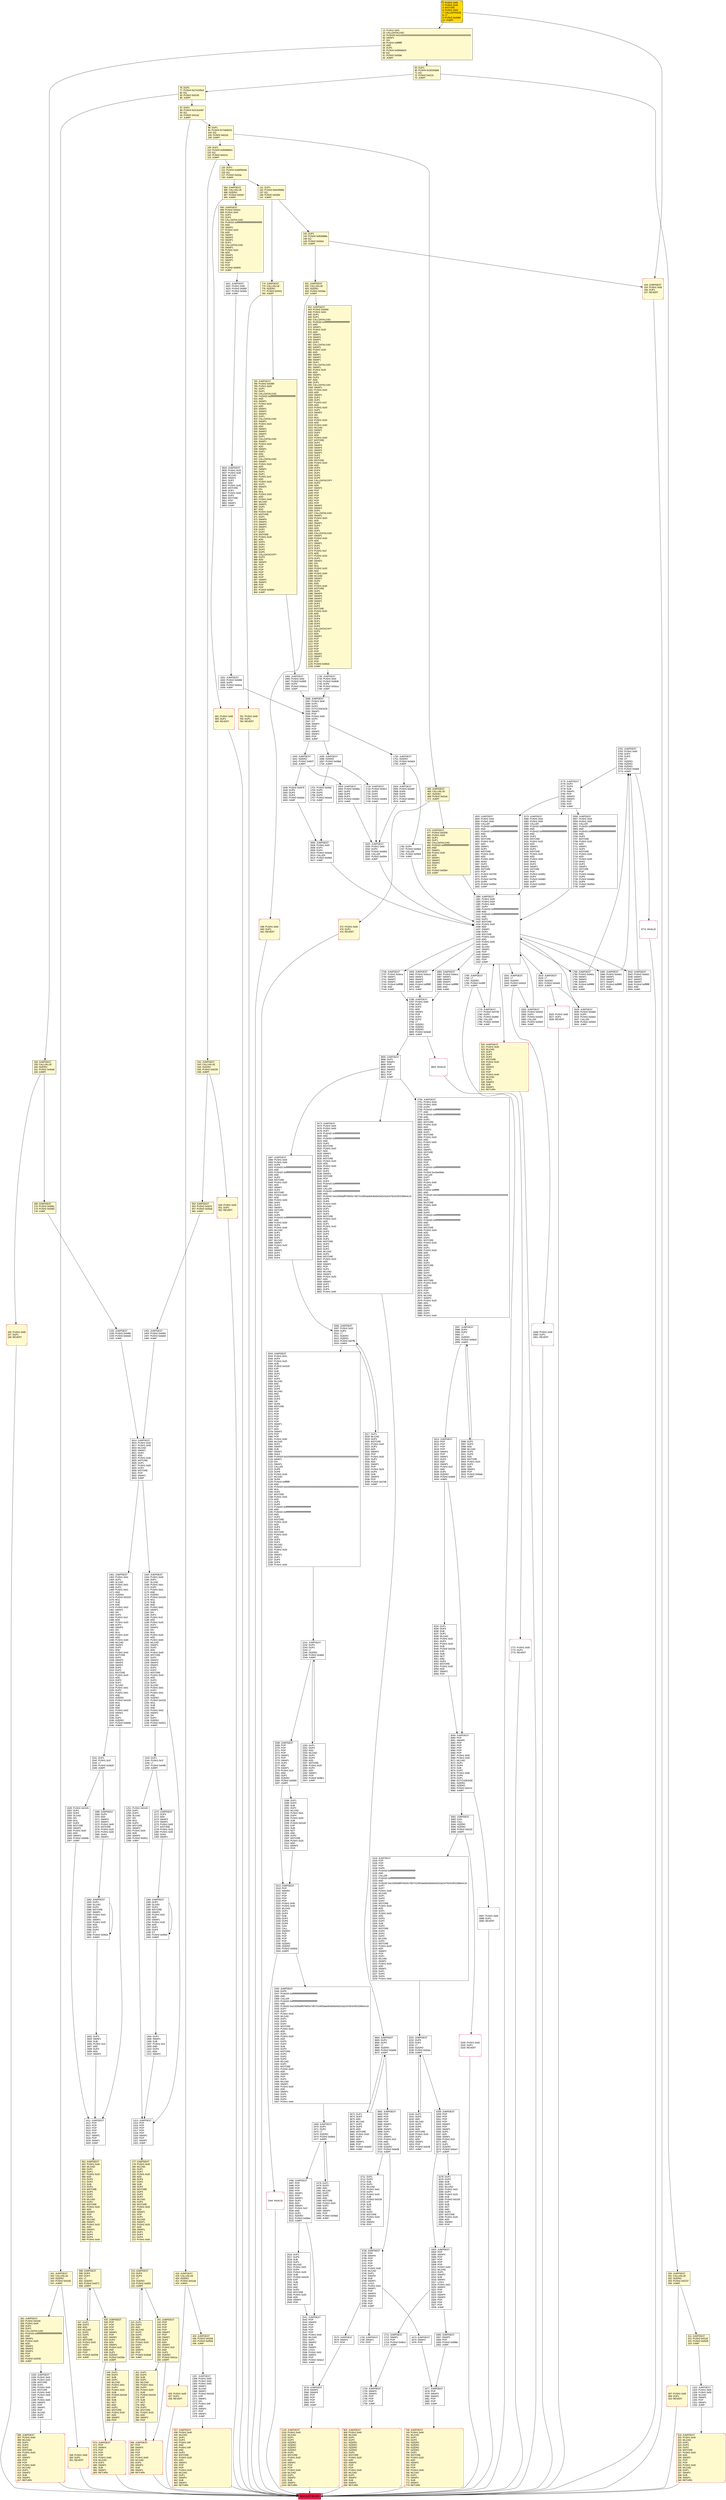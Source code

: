 digraph G {
bgcolor=transparent rankdir=UD;
node [shape=box style=filled color=black fillcolor=white fontname=arial fontcolor=black];
437 [label="437: JUMPDEST\l438: PUSH1 0x40\l440: MLOAD\l441: DUP1\l442: DUP3\l443: PUSH1 0xff\l445: AND\l446: PUSH1 0xff\l448: AND\l449: DUP2\l450: MSTORE\l451: PUSH1 0x20\l453: ADD\l454: SWAP2\l455: POP\l456: POP\l457: PUSH1 0x40\l459: MLOAD\l460: DUP1\l461: SWAP2\l462: SUB\l463: SWAP1\l464: RETURN\l" fillcolor=lemonchiffon shape=Msquare color=crimson ];
2541 [label="2541: JUMPDEST\l2542: POP\l2543: SWAP4\l2544: POP\l2545: POP\l2546: POP\l2547: POP\l2548: PUSH1 0x40\l2550: MLOAD\l2551: DUP1\l2552: SWAP2\l2553: SUB\l2554: SWAP1\l2555: LOG3\l2556: PUSH1 0x01\l2558: SWAP1\l2559: POP\l2560: PUSH2 0x0a12\l2563: JUMP\l" ];
177 [label="177: JUMPDEST\l178: PUSH1 0x40\l180: MLOAD\l181: DUP1\l182: DUP1\l183: PUSH1 0x20\l185: ADD\l186: DUP3\l187: DUP2\l188: SUB\l189: DUP3\l190: MSTORE\l191: DUP4\l192: DUP2\l193: DUP2\l194: MLOAD\l195: DUP2\l196: MSTORE\l197: PUSH1 0x20\l199: ADD\l200: SWAP2\l201: POP\l202: DUP1\l203: MLOAD\l204: SWAP1\l205: PUSH1 0x20\l207: ADD\l208: SWAP1\l209: DUP1\l210: DUP4\l211: DUP4\l212: PUSH1 0x00\l" fillcolor=lemonchiffon ];
3774 [label="3774: INVALID\l" shape=Msquare color=crimson ];
1621 [label="1621: JUMPDEST\l1622: PUSH1 0x00\l1624: PUSH2 0x065f\l1627: PUSH2 0x0efa\l1630: JUMP\l" ];
165 [label="165: PUSH1 0x00\l167: DUP1\l168: REVERT\l" fillcolor=lemonchiffon shape=Msquare color=crimson ];
670 [label="670: JUMPDEST\l671: POP\l672: SWAP3\l673: POP\l674: POP\l675: POP\l676: PUSH1 0x40\l678: MLOAD\l679: DUP1\l680: SWAP2\l681: SUB\l682: SWAP1\l683: RETURN\l" fillcolor=lemonchiffon shape=Msquare color=crimson ];
3736 [label="3736: JUMPDEST\l3737: POP\l3738: SWAP4\l3739: POP\l3740: POP\l3741: POP\l3742: POP\l3743: PUSH1 0x40\l3745: MLOAD\l3746: DUP1\l3747: SWAP2\l3748: SUB\l3749: SWAP1\l3750: LOG3\l3751: PUSH1 0x01\l3753: SWAP1\l3754: POP\l3755: SWAP4\l3756: SWAP3\l3757: POP\l3758: POP\l3759: POP\l3760: JUMP\l" ];
425 [label="425: PUSH1 0x00\l427: DUP1\l428: REVERT\l" fillcolor=lemonchiffon shape=Msquare color=crimson ];
938 [label="938: PUSH1 0x00\l940: DUP1\l941: REVERT\l" fillcolor=lemonchiffon shape=Msquare color=crimson ];
142 [label="142: DUP1\l143: PUSH4 0xf6368f8a\l148: EQ\l149: PUSH2 0x03a3\l152: JUMPI\l" fillcolor=lemonchiffon ];
2268 [label="2268: JUMPDEST\l2269: POP\l2270: POP\l2271: POP\l2272: POP\l2273: SWAP1\l2274: POP\l2275: SWAP1\l2276: DUP2\l2277: ADD\l2278: SWAP1\l2279: PUSH1 0x1f\l2281: AND\l2282: DUP1\l2283: ISZERO\l2284: PUSH2 0x0909\l2287: JUMPI\l" ];
3854 [label="3854: EXIT BLOCK\l" fillcolor=crimson ];
261 [label="261: DUP1\l262: DUP3\l263: SUB\l264: DUP1\l265: MLOAD\l266: PUSH1 0x01\l268: DUP4\l269: PUSH1 0x20\l271: SUB\l272: PUSH2 0x0100\l275: EXP\l276: SUB\l277: NOT\l278: AND\l279: DUP2\l280: MSTORE\l281: PUSH1 0x20\l283: ADD\l284: SWAP2\l285: POP\l" fillcolor=lemonchiffon ];
942 [label="942: JUMPDEST\l943: PUSH2 0x0469\l946: PUSH1 0x04\l948: DUP1\l949: DUP1\l950: CALLDATALOAD\l951: PUSH20 0xffffffffffffffffffffffffffffffffffffffff\l972: AND\l973: SWAP1\l974: PUSH1 0x20\l976: ADD\l977: SWAP1\l978: SWAP2\l979: SWAP1\l980: DUP1\l981: CALLDATALOAD\l982: SWAP1\l983: PUSH1 0x20\l985: ADD\l986: SWAP1\l987: SWAP2\l988: SWAP1\l989: DUP1\l990: CALLDATALOAD\l991: SWAP1\l992: PUSH1 0x20\l994: ADD\l995: SWAP1\l996: DUP3\l997: ADD\l998: DUP1\l999: CALLDATALOAD\l1000: SWAP1\l1001: PUSH1 0x20\l1003: ADD\l1004: SWAP1\l1005: DUP1\l1006: DUP1\l1007: PUSH1 0x1f\l1009: ADD\l1010: PUSH1 0x20\l1012: DUP1\l1013: SWAP2\l1014: DIV\l1015: MUL\l1016: PUSH1 0x20\l1018: ADD\l1019: PUSH1 0x40\l1021: MLOAD\l1022: SWAP1\l1023: DUP2\l1024: ADD\l1025: PUSH1 0x40\l1027: MSTORE\l1028: DUP1\l1029: SWAP4\l1030: SWAP3\l1031: SWAP2\l1032: SWAP1\l1033: DUP2\l1034: DUP2\l1035: MSTORE\l1036: PUSH1 0x20\l1038: ADD\l1039: DUP4\l1040: DUP4\l1041: DUP1\l1042: DUP3\l1043: DUP5\l1044: CALLDATACOPY\l1045: DUP3\l1046: ADD\l1047: SWAP2\l1048: POP\l1049: POP\l1050: POP\l1051: POP\l1052: POP\l1053: POP\l1054: SWAP2\l1055: SWAP1\l1056: DUP1\l1057: CALLDATALOAD\l1058: SWAP1\l1059: PUSH1 0x20\l1061: ADD\l1062: SWAP1\l1063: DUP3\l1064: ADD\l1065: DUP1\l1066: CALLDATALOAD\l1067: SWAP1\l1068: PUSH1 0x20\l1070: ADD\l1071: SWAP1\l1072: DUP1\l1073: DUP1\l1074: PUSH1 0x1f\l1076: ADD\l1077: PUSH1 0x20\l1079: DUP1\l1080: SWAP2\l1081: DIV\l1082: MUL\l1083: PUSH1 0x20\l1085: ADD\l1086: PUSH1 0x40\l1088: MLOAD\l1089: SWAP1\l1090: DUP2\l1091: ADD\l1092: PUSH1 0x40\l1094: MSTORE\l1095: DUP1\l1096: SWAP4\l1097: SWAP3\l1098: SWAP2\l1099: SWAP1\l1100: DUP2\l1101: DUP2\l1102: MSTORE\l1103: PUSH1 0x20\l1105: ADD\l1106: DUP4\l1107: DUP4\l1108: DUP1\l1109: DUP3\l1110: DUP5\l1111: CALLDATACOPY\l1112: DUP3\l1113: ADD\l1114: SWAP2\l1115: POP\l1116: POP\l1117: POP\l1118: POP\l1119: POP\l1120: POP\l1121: SWAP2\l1122: SWAP1\l1123: POP\l1124: POP\l1125: PUSH2 0x06cb\l1128: JUMP\l" fillcolor=lemonchiffon ];
1729 [label="1729: JUMPDEST\l1730: SWAP1\l1731: POP\l" ];
785 [label="785: JUMPDEST\l786: PUSH2 0x0389\l789: PUSH1 0x04\l791: DUP1\l792: DUP1\l793: CALLDATALOAD\l794: PUSH20 0xffffffffffffffffffffffffffffffffffffffff\l815: AND\l816: SWAP1\l817: PUSH1 0x20\l819: ADD\l820: SWAP1\l821: SWAP2\l822: SWAP1\l823: DUP1\l824: CALLDATALOAD\l825: SWAP1\l826: PUSH1 0x20\l828: ADD\l829: SWAP1\l830: SWAP2\l831: SWAP1\l832: DUP1\l833: CALLDATALOAD\l834: SWAP1\l835: PUSH1 0x20\l837: ADD\l838: SWAP1\l839: DUP3\l840: ADD\l841: DUP1\l842: CALLDATALOAD\l843: SWAP1\l844: PUSH1 0x20\l846: ADD\l847: SWAP1\l848: DUP1\l849: DUP1\l850: PUSH1 0x1f\l852: ADD\l853: PUSH1 0x20\l855: DUP1\l856: SWAP2\l857: DIV\l858: MUL\l859: PUSH1 0x20\l861: ADD\l862: PUSH1 0x40\l864: MLOAD\l865: SWAP1\l866: DUP2\l867: ADD\l868: PUSH1 0x40\l870: MSTORE\l871: DUP1\l872: SWAP4\l873: SWAP3\l874: SWAP2\l875: SWAP1\l876: DUP2\l877: DUP2\l878: MSTORE\l879: PUSH1 0x20\l881: ADD\l882: DUP4\l883: DUP4\l884: DUP1\l885: DUP3\l886: DUP5\l887: CALLDATACOPY\l888: DUP3\l889: ADD\l890: SWAP2\l891: POP\l892: POP\l893: POP\l894: POP\l895: POP\l896: POP\l897: SWAP2\l898: SWAP1\l899: POP\l900: POP\l901: PUSH2 0x0694\l904: JUMP\l" fillcolor=lemonchiffon ];
691 [label="691: PUSH1 0x00\l693: DUP1\l694: REVERT\l" fillcolor=lemonchiffon shape=Msquare color=crimson ];
1461 [label="1461: JUMPDEST\l1462: PUSH1 0x01\l1464: DUP1\l1465: SLOAD\l1466: PUSH1 0x01\l1468: DUP2\l1469: PUSH1 0x01\l1471: AND\l1472: ISZERO\l1473: PUSH2 0x0100\l1476: MUL\l1477: SUB\l1478: AND\l1479: PUSH1 0x02\l1481: SWAP1\l1482: DIV\l1483: DUP1\l1484: PUSH1 0x1f\l1486: ADD\l1487: PUSH1 0x20\l1489: DUP1\l1490: SWAP2\l1491: DIV\l1492: MUL\l1493: PUSH1 0x20\l1495: ADD\l1496: PUSH1 0x40\l1498: MLOAD\l1499: SWAP1\l1500: DUP2\l1501: ADD\l1502: PUSH1 0x40\l1504: MSTORE\l1505: DUP1\l1506: SWAP3\l1507: SWAP2\l1508: SWAP1\l1509: DUP2\l1510: DUP2\l1511: MSTORE\l1512: PUSH1 0x20\l1514: ADD\l1515: DUP3\l1516: DUP1\l1517: SLOAD\l1518: PUSH1 0x01\l1520: DUP2\l1521: PUSH1 0x01\l1523: AND\l1524: ISZERO\l1525: PUSH2 0x0100\l1528: MUL\l1529: SUB\l1530: AND\l1531: PUSH1 0x02\l1533: SWAP1\l1534: DIV\l1535: DUP1\l1536: ISZERO\l1537: PUSH2 0x064b\l1540: JUMPI\l" ];
1313 [label="1313: JUMPDEST\l1314: POP\l1315: POP\l1316: POP\l1317: POP\l1318: POP\l1319: SWAP1\l1320: POP\l1321: SWAP1\l1322: JUMP\l" ];
1756 [label="1756: DUP4\l1757: PUSH2 0x06e5\l1760: CALLER\l1761: PUSH2 0x0564\l1764: JUMP\l" ];
625 [label="625: JUMPDEST\l626: POP\l627: POP\l628: POP\l629: POP\l630: SWAP1\l631: POP\l632: SWAP1\l633: DUP2\l634: ADD\l635: SWAP1\l636: PUSH1 0x1f\l638: AND\l639: DUP1\l640: ISZERO\l641: PUSH2 0x029e\l644: JUMPI\l" fillcolor=lemonchiffon ];
3104 [label="3104: JUMPDEST\l3105: POP\l3106: POP\l3107: POP\l3108: DUP5\l3109: PUSH20 0xffffffffffffffffffffffffffffffffffffffff\l3130: AND\l3131: CALLER\l3132: PUSH20 0xffffffffffffffffffffffffffffffffffffffff\l3153: AND\l3154: PUSH32 0xe19260aff97b920c7df27010903aeb9c8d2be5d310a2c67824cf3f15396e4c16\l3187: DUP7\l3188: DUP7\l3189: PUSH1 0x40\l3191: MLOAD\l3192: DUP1\l3193: DUP4\l3194: DUP2\l3195: MSTORE\l3196: PUSH1 0x20\l3198: ADD\l3199: DUP1\l3200: PUSH1 0x20\l3202: ADD\l3203: DUP3\l3204: DUP2\l3205: SUB\l3206: DUP3\l3207: MSTORE\l3208: DUP4\l3209: DUP2\l3210: DUP2\l3211: MLOAD\l3212: DUP2\l3213: MSTORE\l3214: PUSH1 0x20\l3216: ADD\l3217: SWAP2\l3218: POP\l3219: DUP1\l3220: MLOAD\l3221: SWAP1\l3222: PUSH1 0x20\l3224: ADD\l3225: SWAP1\l3226: DUP1\l3227: DUP4\l3228: DUP4\l3229: PUSH1 0x00\l" ];
1251 [label="1251: PUSH2 0x0100\l1254: DUP1\l1255: DUP4\l1256: SLOAD\l1257: DIV\l1258: MUL\l1259: DUP4\l1260: MSTORE\l1261: SWAP2\l1262: PUSH1 0x20\l1264: ADD\l1265: SWAP2\l1266: PUSH2 0x0521\l1269: JUMP\l" ];
311 [label="311: JUMPDEST\l312: PUSH2 0x013f\l315: PUSH2 0x052b\l318: JUMP\l" fillcolor=lemonchiffon ];
1304 [label="1304: DUP3\l1305: SWAP1\l1306: SUB\l1307: PUSH1 0x1f\l1309: AND\l1310: DUP3\l1311: ADD\l1312: SWAP2\l" ];
1750 [label="1750: JUMPDEST\l1751: ISZERO\l1752: PUSH2 0x0a04\l1755: JUMPI\l" ];
1357 [label="1357: JUMPDEST\l1358: PUSH1 0x00\l1360: PUSH1 0x02\l1362: PUSH1 0x00\l1364: SWAP1\l1365: SLOAD\l1366: SWAP1\l1367: PUSH2 0x0100\l1370: EXP\l1371: SWAP1\l1372: DIV\l1373: PUSH1 0xff\l1375: AND\l1376: SWAP1\l1377: POP\l1378: SWAP1\l1379: JUMP\l" ];
2996 [label="2996: DUP1\l2997: DUP3\l2998: ADD\l2999: MLOAD\l3000: DUP2\l3001: DUP5\l3002: ADD\l3003: MSTORE\l3004: PUSH1 0x20\l3006: DUP2\l3007: ADD\l3008: SWAP1\l3009: POP\l3010: PUSH2 0x0bab\l3013: JUMP\l" ];
429 [label="429: JUMPDEST\l430: PUSH2 0x01b5\l433: PUSH2 0x054d\l436: JUMP\l" fillcolor=lemonchiffon ];
241 [label="241: JUMPDEST\l242: POP\l243: POP\l244: POP\l245: POP\l246: SWAP1\l247: POP\l248: SWAP1\l249: DUP2\l250: ADD\l251: SWAP1\l252: PUSH1 0x1f\l254: AND\l255: DUP1\l256: ISZERO\l257: PUSH2 0x011e\l260: JUMPI\l" fillcolor=lemonchiffon ];
1541 [label="1541: DUP1\l1542: PUSH1 0x1f\l1544: LT\l1545: PUSH2 0x0620\l1548: JUMPI\l" ];
2496 [label="2496: JUMPDEST\l2497: POP\l2498: POP\l2499: POP\l2500: POP\l2501: SWAP1\l2502: POP\l2503: SWAP1\l2504: DUP2\l2505: ADD\l2506: SWAP1\l2507: PUSH1 0x1f\l2509: AND\l2510: DUP1\l2511: ISZERO\l2512: PUSH2 0x09ed\l2515: JUMPI\l" ];
3352 [label="3352: JUMPDEST\l3353: PUSH2 0x0d33\l3356: DUP4\l3357: PUSH2 0x0d25\l3360: CALLER\l3361: PUSH2 0x0564\l3364: JUMP\l" ];
607 [label="607: DUP1\l608: DUP3\l609: ADD\l610: MLOAD\l611: DUP2\l612: DUP5\l613: ADD\l614: MSTORE\l615: PUSH1 0x20\l617: DUP2\l618: ADD\l619: SWAP1\l620: POP\l621: PUSH2 0x0256\l624: JUMP\l" fillcolor=lemonchiffon ];
1897 [label="1897: JUMPDEST\l1898: PUSH1 0x04\l1900: PUSH1 0x00\l1902: DUP8\l1903: PUSH20 0xffffffffffffffffffffffffffffffffffffffff\l1924: AND\l1925: PUSH20 0xffffffffffffffffffffffffffffffffffffffff\l1946: AND\l1947: DUP2\l1948: MSTORE\l1949: PUSH1 0x20\l1951: ADD\l1952: SWAP1\l1953: DUP2\l1954: MSTORE\l1955: PUSH1 0x20\l1957: ADD\l1958: PUSH1 0x00\l1960: SHA3\l1961: DUP2\l1962: SWAP1\l1963: SSTORE\l1964: POP\l1965: DUP5\l1966: PUSH20 0xffffffffffffffffffffffffffffffffffffffff\l1987: AND\l1988: PUSH1 0x00\l1990: DUP4\l1991: PUSH1 0x40\l1993: MLOAD\l1994: DUP1\l1995: DUP3\l1996: DUP1\l1997: MLOAD\l1998: SWAP1\l1999: PUSH1 0x20\l2001: ADD\l2002: SWAP1\l2003: DUP1\l2004: DUP4\l2005: DUP4\l" ];
3303 [label="3303: JUMPDEST\l3304: POP\l3305: SWAP4\l3306: POP\l3307: POP\l3308: POP\l3309: POP\l3310: PUSH1 0x40\l3312: MLOAD\l3313: DUP1\l3314: SWAP2\l3315: SUB\l3316: SWAP1\l3317: LOG3\l3318: PUSH1 0x01\l3320: SWAP2\l3321: POP\l3322: POP\l3323: SWAP4\l3324: SWAP3\l3325: POP\l3326: POP\l3327: POP\l3328: JUMP\l" ];
1568 [label="1568: JUMPDEST\l1569: DUP3\l1570: ADD\l1571: SWAP2\l1572: SWAP1\l1573: PUSH1 0x00\l1575: MSTORE\l1576: PUSH1 0x20\l1578: PUSH1 0x00\l1580: SHA3\l1581: SWAP1\l" ];
396 [label="396: JUMPDEST\l397: PUSH1 0x40\l399: MLOAD\l400: DUP1\l401: DUP3\l402: DUP2\l403: MSTORE\l404: PUSH1 0x20\l406: ADD\l407: SWAP2\l408: POP\l409: POP\l410: PUSH1 0x40\l412: MLOAD\l413: DUP1\l414: SWAP2\l415: SUB\l416: SWAP1\l417: RETURN\l" fillcolor=lemonchiffon shape=Msquare color=crimson ];
465 [label="465: JUMPDEST\l466: CALLVALUE\l467: ISZERO\l468: PUSH2 0x01dc\l471: JUMPI\l" fillcolor=lemonchiffon ];
2250 [label="2250: DUP1\l2251: DUP3\l2252: ADD\l2253: MLOAD\l2254: DUP2\l2255: DUP5\l2256: ADD\l2257: MSTORE\l2258: PUSH1 0x20\l2260: DUP2\l2261: ADD\l2262: SWAP1\l2263: POP\l2264: PUSH2 0x08c1\l2267: JUMP\l" ];
3761 [label="3761: JUMPDEST\l3762: PUSH1 0x00\l3764: DUP3\l3765: DUP3\l3766: GT\l3767: ISZERO\l3768: ISZERO\l3769: ISZERO\l3770: PUSH2 0x0ebf\l3773: JUMPI\l" ];
598 [label="598: JUMPDEST\l599: DUP4\l600: DUP2\l601: LT\l602: ISZERO\l603: PUSH2 0x0271\l606: JUMPI\l" fillcolor=lemonchiffon ];
131 [label="131: DUP1\l132: PUSH4 0xbe45fd62\l137: EQ\l138: PUSH2 0x0306\l141: JUMPI\l" fillcolor=lemonchiffon ];
1772 [label="1772: PUSH1 0x00\l1774: DUP1\l1775: REVERT\l" shape=Msquare color=crimson ];
1323 [label="1323: JUMPDEST\l1324: PUSH1 0x00\l1326: PUSH1 0x03\l1328: SLOAD\l1329: SWAP1\l1330: POP\l1331: SWAP1\l1332: JUMP\l" ];
1701 [label="1701: PUSH2 0x06af\l1704: DUP5\l1705: DUP5\l1706: DUP5\l1707: PUSH2 0x0a2d\l1710: JUMP\l" ];
418 [label="418: JUMPDEST\l419: CALLVALUE\l420: ISZERO\l421: PUSH2 0x01ad\l424: JUMPI\l" fillcolor=lemonchiffon ];
542 [label="542: JUMPDEST\l543: CALLVALUE\l544: ISZERO\l545: PUSH2 0x0229\l548: JUMPI\l" fillcolor=lemonchiffon ];
553 [label="553: JUMPDEST\l554: PUSH2 0x0231\l557: PUSH2 0x05ad\l560: JUMP\l" fillcolor=lemonchiffon ];
1640 [label="1640: JUMPDEST\l1641: ISZERO\l1642: PUSH2 0x067f\l1645: JUMPI\l" ];
341 [label="341: JUMPDEST\l342: CALLVALUE\l343: ISZERO\l344: PUSH2 0x0160\l347: JUMPI\l" fillcolor=lemonchiffon ];
1129 [label="1129: JUMPDEST\l1130: PUSH1 0x40\l1132: MLOAD\l1133: DUP1\l1134: DUP3\l1135: ISZERO\l1136: ISZERO\l1137: ISZERO\l1138: ISZERO\l1139: DUP2\l1140: MSTORE\l1141: PUSH1 0x20\l1143: ADD\l1144: SWAP2\l1145: POP\l1146: POP\l1147: PUSH1 0x40\l1149: MLOAD\l1150: DUP1\l1151: SWAP2\l1152: SUB\l1153: SWAP1\l1154: RETURN\l" fillcolor=lemonchiffon shape=Msquare color=crimson ];
2478 [label="2478: DUP1\l2479: DUP3\l2480: ADD\l2481: MLOAD\l2482: DUP2\l2483: DUP5\l2484: ADD\l2485: MSTORE\l2486: PUSH1 0x20\l2488: DUP2\l2489: ADD\l2490: SWAP1\l2491: POP\l2492: PUSH2 0x09a5\l2495: JUMP\l" ];
158 [label="158: JUMPDEST\l159: CALLVALUE\l160: ISZERO\l161: PUSH2 0x00a9\l164: JUMPI\l" fillcolor=lemonchiffon ];
3786 [label="3786: JUMPDEST\l3787: PUSH1 0x00\l3789: DUP2\l3790: DUP4\l3791: ADD\l3792: SWAP1\l3793: POP\l3794: DUP3\l3795: DUP2\l3796: LT\l3797: ISZERO\l3798: ISZERO\l3799: ISZERO\l3800: PUSH2 0x0edd\l3803: JUMPI\l" ];
3059 [label="3059: JUMPDEST\l3060: POP\l3061: SWAP5\l3062: POP\l3063: POP\l3064: POP\l3065: POP\l3066: POP\l3067: PUSH1 0x00\l3069: PUSH1 0x40\l3071: MLOAD\l3072: DUP1\l3073: DUP4\l3074: SUB\l3075: DUP2\l3076: PUSH1 0x00\l3078: DUP8\l3079: DUP1\l3080: EXTCODESIZE\l3081: ISZERO\l3082: ISZERO\l3083: PUSH2 0x0c13\l3086: JUMPI\l" ];
3673 [label="3673: DUP1\l3674: DUP3\l3675: ADD\l3676: MLOAD\l3677: DUP2\l3678: DUP5\l3679: ADD\l3680: MSTORE\l3681: PUSH1 0x20\l3683: DUP2\l3684: ADD\l3685: SWAP1\l3686: POP\l3687: PUSH2 0x0e50\l3690: JUMP\l" ];
1695 [label="1695: JUMPDEST\l1696: ISZERO\l1697: PUSH2 0x06b6\l1700: JUMPI\l" ];
214 [label="214: JUMPDEST\l215: DUP4\l216: DUP2\l217: LT\l218: ISZERO\l219: PUSH2 0x00f1\l222: JUMPI\l" fillcolor=lemonchiffon ];
3329 [label="3329: JUMPDEST\l3330: PUSH1 0x00\l3332: DUP3\l3333: PUSH2 0x0d0d\l3336: CALLER\l3337: PUSH2 0x0564\l3340: JUMP\l" ];
1631 [label="1631: JUMPDEST\l1632: PUSH2 0x0668\l1635: DUP5\l1636: PUSH2 0x0a1a\l1639: JUMP\l" ];
3379 [label="3379: JUMPDEST\l3380: PUSH1 0x04\l3382: PUSH1 0x00\l3384: CALLER\l3385: PUSH20 0xffffffffffffffffffffffffffffffffffffffff\l3406: AND\l3407: PUSH20 0xffffffffffffffffffffffffffffffffffffffff\l3428: AND\l3429: DUP2\l3430: MSTORE\l3431: PUSH1 0x20\l3433: ADD\l3434: SWAP1\l3435: DUP2\l3436: MSTORE\l3437: PUSH1 0x20\l3439: ADD\l3440: PUSH1 0x00\l3442: SHA3\l3443: DUP2\l3444: SWAP1\l3445: SSTORE\l3446: POP\l3447: PUSH2 0x0d91\l3450: DUP4\l3451: PUSH2 0x0d83\l3454: DUP7\l3455: PUSH2 0x0564\l3458: JUMP\l" ];
2017 [label="2017: DUP1\l2018: MLOAD\l2019: DUP3\l2020: MSTORE\l2021: PUSH1 0x20\l2023: DUP3\l2024: ADD\l2025: SWAP2\l2026: POP\l2027: PUSH1 0x20\l2029: DUP2\l2030: ADD\l2031: SWAP1\l2032: POP\l2033: PUSH1 0x20\l2035: DUP4\l2036: SUB\l2037: SWAP3\l2038: POP\l2039: PUSH2 0x07d6\l2042: JUMP\l" ];
3804 [label="3804: INVALID\l" shape=Msquare color=crimson ];
2750 [label="2750: JUMPDEST\l2751: PUSH1 0x04\l2753: PUSH1 0x00\l2755: DUP8\l2756: PUSH20 0xffffffffffffffffffffffffffffffffffffffff\l2777: AND\l2778: PUSH20 0xffffffffffffffffffffffffffffffffffffffff\l2799: AND\l2800: DUP2\l2801: MSTORE\l2802: PUSH1 0x20\l2804: ADD\l2805: SWAP1\l2806: DUP2\l2807: MSTORE\l2808: PUSH1 0x20\l2810: ADD\l2811: PUSH1 0x00\l2813: SHA3\l2814: DUP2\l2815: SWAP1\l2816: SSTORE\l2817: POP\l2818: DUP5\l2819: SWAP1\l2820: POP\l2821: DUP1\l2822: PUSH20 0xffffffffffffffffffffffffffffffffffffffff\l2843: AND\l2844: PUSH4 0xc0ee0b8a\l2849: CALLER\l2850: DUP7\l2851: DUP7\l2852: PUSH1 0x40\l2854: MLOAD\l2855: DUP5\l2856: PUSH4 0xffffffff\l2861: AND\l2862: PUSH29 0x0100000000000000000000000000000000000000000000000000000000\l2892: MUL\l2893: DUP2\l2894: MSTORE\l2895: PUSH1 0x04\l2897: ADD\l2898: DUP1\l2899: DUP5\l2900: PUSH20 0xffffffffffffffffffffffffffffffffffffffff\l2921: AND\l2922: PUSH20 0xffffffffffffffffffffffffffffffffffffffff\l2943: AND\l2944: DUP2\l2945: MSTORE\l2946: PUSH1 0x20\l2948: ADD\l2949: DUP4\l2950: DUP2\l2951: MSTORE\l2952: PUSH1 0x20\l2954: ADD\l2955: DUP1\l2956: PUSH1 0x20\l2958: ADD\l2959: DUP3\l2960: DUP2\l2961: SUB\l2962: DUP3\l2963: MSTORE\l2964: DUP4\l2965: DUP2\l2966: DUP2\l2967: MLOAD\l2968: DUP2\l2969: MSTORE\l2970: PUSH1 0x20\l2972: ADD\l2973: SWAP2\l2974: POP\l2975: DUP1\l2976: MLOAD\l2977: SWAP1\l2978: PUSH1 0x20\l2980: ADD\l2981: SWAP1\l2982: DUP1\l2983: DUP4\l2984: DUP4\l2985: PUSH1 0x00\l" ];
1582 [label="1582: JUMPDEST\l1583: DUP2\l1584: SLOAD\l1585: DUP2\l1586: MSTORE\l1587: SWAP1\l1588: PUSH1 0x01\l1590: ADD\l1591: SWAP1\l1592: PUSH1 0x20\l1594: ADD\l1595: DUP1\l1596: DUP4\l1597: GT\l1598: PUSH2 0x062e\l1601: JUMPI\l" ];
695 [label="695: JUMPDEST\l696: PUSH2 0x02ec\l699: PUSH1 0x04\l701: DUP1\l702: DUP1\l703: CALLDATALOAD\l704: PUSH20 0xffffffffffffffffffffffffffffffffffffffff\l725: AND\l726: SWAP1\l727: PUSH1 0x20\l729: ADD\l730: SWAP1\l731: SWAP2\l732: SWAP1\l733: DUP1\l734: CALLDATALOAD\l735: SWAP1\l736: PUSH1 0x20\l738: ADD\l739: SWAP1\l740: SWAP2\l741: SWAP1\l742: POP\l743: POP\l744: PUSH2 0x0655\l747: JUMP\l" fillcolor=lemonchiffon ];
931 [label="931: JUMPDEST\l932: CALLVALUE\l933: ISZERO\l934: PUSH2 0x03ae\l937: JUMPI\l" fillcolor=lemonchiffon ];
1789 [label="1789: JUMPDEST\l1790: PUSH2 0x0eb1\l1793: SWAP1\l1794: SWAP2\l1795: SWAP1\l1796: PUSH4 0xffffffff\l1801: AND\l1802: JUMP\l" ];
0 [label="0: PUSH1 0x60\l2: PUSH1 0x40\l4: MSTORE\l5: PUSH1 0x04\l7: CALLDATASIZE\l8: LT\l9: PUSH2 0x0099\l12: JUMPI\l" fillcolor=lemonchiffon shape=Msquare fillcolor=gold ];
1883 [label="1883: JUMPDEST\l1884: PUSH2 0x0eca\l1887: SWAP1\l1888: SWAP2\l1889: SWAP1\l1890: PUSH4 0xffffffff\l1895: AND\l1896: JUMP\l" ];
2987 [label="2987: JUMPDEST\l2988: DUP4\l2989: DUP2\l2990: LT\l2991: ISZERO\l2992: PUSH2 0x0bc6\l2995: JUMPI\l" ];
3711 [label="3711: DUP1\l3712: DUP3\l3713: SUB\l3714: DUP1\l3715: MLOAD\l3716: PUSH1 0x01\l3718: DUP4\l3719: PUSH1 0x20\l3721: SUB\l3722: PUSH2 0x0100\l3725: EXP\l3726: SUB\l3727: NOT\l3728: AND\l3729: DUP2\l3730: MSTORE\l3731: PUSH1 0x20\l3733: ADD\l3734: SWAP2\l3735: POP\l" ];
1739 [label="1739: JUMPDEST\l1740: PUSH1 0x00\l1742: PUSH2 0x06d6\l1745: DUP6\l1746: PUSH2 0x0a1a\l1749: JUMP\l" ];
472 [label="472: PUSH1 0x00\l474: DUP1\l475: REVERT\l" fillcolor=lemonchiffon shape=Msquare color=crimson ];
1602 [label="1602: DUP3\l1603: SWAP1\l1604: SUB\l1605: PUSH1 0x1f\l1607: AND\l1608: DUP3\l1609: ADD\l1610: SWAP2\l" ];
1674 [label="1674: JUMPDEST\l1675: SWAP2\l1676: POP\l" ];
1611 [label="1611: JUMPDEST\l1612: POP\l1613: POP\l1614: POP\l1615: POP\l1616: POP\l1617: SWAP1\l1618: POP\l1619: SWAP1\l1620: JUMP\l" ];
2043 [label="2043: JUMPDEST\l2044: PUSH1 0x01\l2046: DUP4\l2047: PUSH1 0x20\l2049: SUB\l2050: PUSH2 0x0100\l2053: EXP\l2054: SUB\l2055: DUP1\l2056: NOT\l2057: DUP3\l2058: MLOAD\l2059: AND\l2060: DUP2\l2061: DUP5\l2062: MLOAD\l2063: AND\l2064: DUP1\l2065: DUP3\l2066: OR\l2067: DUP6\l2068: MSTORE\l2069: POP\l2070: POP\l2071: POP\l2072: POP\l2073: POP\l2074: POP\l2075: SWAP1\l2076: POP\l2077: ADD\l2078: SWAP2\l2079: POP\l2080: POP\l2081: PUSH1 0x40\l2083: MLOAD\l2084: DUP1\l2085: SWAP2\l2086: SUB\l2087: SWAP1\l2088: SHA3\l2089: PUSH29 0x0100000000000000000000000000000000000000000000000000000000\l2119: SWAP1\l2120: DIV\l2121: SWAP1\l2122: CALLER\l2123: DUP8\l2124: DUP8\l2125: PUSH1 0x40\l2127: MLOAD\l2128: DUP6\l2129: PUSH4 0xffffffff\l2134: AND\l2135: PUSH29 0x0100000000000000000000000000000000000000000000000000000000\l2165: MUL\l2166: DUP2\l2167: MSTORE\l2168: PUSH1 0x04\l2170: ADD\l2171: DUP1\l2172: DUP5\l2173: PUSH20 0xffffffffffffffffffffffffffffffffffffffff\l2194: AND\l2195: PUSH20 0xffffffffffffffffffffffffffffffffffffffff\l2216: AND\l2217: DUP2\l2218: MSTORE\l2219: PUSH1 0x20\l2221: ADD\l2222: DUP4\l2223: DUP2\l2224: MSTORE\l2225: PUSH1 0x20\l2227: ADD\l2228: DUP3\l2229: DUP1\l2230: MLOAD\l2231: SWAP1\l2232: PUSH1 0x20\l2234: ADD\l2235: SWAP1\l2236: DUP1\l2237: DUP4\l2238: DUP4\l2239: PUSH1 0x00\l" ];
561 [label="561: JUMPDEST\l562: PUSH1 0x40\l564: MLOAD\l565: DUP1\l566: DUP1\l567: PUSH1 0x20\l569: ADD\l570: DUP3\l571: DUP2\l572: SUB\l573: DUP3\l574: MSTORE\l575: DUP4\l576: DUP2\l577: DUP2\l578: MLOAD\l579: DUP2\l580: MSTORE\l581: PUSH1 0x20\l583: ADD\l584: SWAP2\l585: POP\l586: DUP1\l587: MLOAD\l588: SWAP1\l589: PUSH1 0x20\l591: ADD\l592: SWAP1\l593: DUP1\l594: DUP4\l595: DUP4\l596: PUSH1 0x00\l" fillcolor=lemonchiffon ];
120 [label="120: DUP1\l121: PUSH4 0xa9059cbb\l126: EQ\l127: PUSH2 0x02ac\l130: JUMPI\l" fillcolor=lemonchiffon ];
2006 [label="2006: JUMPDEST\l2007: PUSH1 0x20\l2009: DUP4\l2010: LT\l2011: ISZERO\l2012: ISZERO\l2013: PUSH2 0x07fb\l2016: JUMPI\l" ];
549 [label="549: PUSH1 0x00\l551: DUP1\l552: REVERT\l" fillcolor=lemonchiffon shape=Msquare color=crimson ];
3473 [label="3473: JUMPDEST\l3474: PUSH1 0x04\l3476: PUSH1 0x00\l3478: DUP7\l3479: PUSH20 0xffffffffffffffffffffffffffffffffffffffff\l3500: AND\l3501: PUSH20 0xffffffffffffffffffffffffffffffffffffffff\l3522: AND\l3523: DUP2\l3524: MSTORE\l3525: PUSH1 0x20\l3527: ADD\l3528: SWAP1\l3529: DUP2\l3530: MSTORE\l3531: PUSH1 0x20\l3533: ADD\l3534: PUSH1 0x00\l3536: SHA3\l3537: DUP2\l3538: SWAP1\l3539: SSTORE\l3540: POP\l3541: DUP4\l3542: PUSH20 0xffffffffffffffffffffffffffffffffffffffff\l3563: AND\l3564: CALLER\l3565: PUSH20 0xffffffffffffffffffffffffffffffffffffffff\l3586: AND\l3587: PUSH32 0xe19260aff97b920c7df27010903aeb9c8d2be5d310a2c67824cf3f15396e4c16\l3620: DUP6\l3621: DUP6\l3622: PUSH1 0x40\l3624: MLOAD\l3625: DUP1\l3626: DUP4\l3627: DUP2\l3628: MSTORE\l3629: PUSH1 0x20\l3631: ADD\l3632: DUP1\l3633: PUSH1 0x20\l3635: ADD\l3636: DUP3\l3637: DUP2\l3638: SUB\l3639: DUP3\l3640: MSTORE\l3641: DUP4\l3642: DUP2\l3643: DUP2\l3644: MLOAD\l3645: DUP2\l3646: MSTORE\l3647: PUSH1 0x20\l3649: ADD\l3650: SWAP2\l3651: POP\l3652: DUP1\l3653: MLOAD\l3654: SWAP1\l3655: PUSH1 0x20\l3657: ADD\l3658: SWAP1\l3659: DUP1\l3660: DUP4\l3661: DUP4\l3662: PUSH1 0x00\l" ];
286 [label="286: JUMPDEST\l287: POP\l288: SWAP3\l289: POP\l290: POP\l291: POP\l292: PUSH1 0x40\l294: MLOAD\l295: DUP1\l296: SWAP2\l297: SUB\l298: SWAP1\l299: RETURN\l" fillcolor=lemonchiffon shape=Msquare color=crimson ];
3775 [label="3775: JUMPDEST\l3776: DUP2\l3777: DUP4\l3778: SUB\l3779: SWAP1\l3780: POP\l3781: SWAP3\l3782: SWAP2\l3783: POP\l3784: POP\l3785: JUMP\l" ];
3691 [label="3691: JUMPDEST\l3692: POP\l3693: POP\l3694: POP\l3695: POP\l3696: SWAP1\l3697: POP\l3698: SWAP1\l3699: DUP2\l3700: ADD\l3701: SWAP1\l3702: PUSH1 0x1f\l3704: AND\l3705: DUP1\l3706: ISZERO\l3707: PUSH2 0x0e98\l3710: JUMPI\l" ];
319 [label="319: JUMPDEST\l320: PUSH1 0x40\l322: MLOAD\l323: DUP1\l324: DUP3\l325: DUP2\l326: MSTORE\l327: PUSH1 0x20\l329: ADD\l330: SWAP2\l331: POP\l332: POP\l333: PUSH1 0x40\l335: MLOAD\l336: DUP1\l337: SWAP2\l338: SUB\l339: SWAP1\l340: RETURN\l" fillcolor=lemonchiffon shape=Msquare color=crimson ];
645 [label="645: DUP1\l646: DUP3\l647: SUB\l648: DUP1\l649: MLOAD\l650: PUSH1 0x01\l652: DUP4\l653: PUSH1 0x20\l655: SUB\l656: PUSH2 0x0100\l659: EXP\l660: SUB\l661: NOT\l662: AND\l663: DUP2\l664: MSTORE\l665: PUSH1 0x20\l667: ADD\l668: SWAP2\l669: POP\l" fillcolor=lemonchiffon ];
2656 [label="2656: JUMPDEST\l2657: PUSH1 0x04\l2659: PUSH1 0x00\l2661: CALLER\l2662: PUSH20 0xffffffffffffffffffffffffffffffffffffffff\l2683: AND\l2684: PUSH20 0xffffffffffffffffffffffffffffffffffffffff\l2705: AND\l2706: DUP2\l2707: MSTORE\l2708: PUSH1 0x20\l2710: ADD\l2711: SWAP1\l2712: DUP2\l2713: MSTORE\l2714: PUSH1 0x20\l2716: ADD\l2717: PUSH1 0x00\l2719: SHA3\l2720: DUP2\l2721: SWAP1\l2722: SSTORE\l2723: POP\l2724: PUSH2 0x0abe\l2727: DUP5\l2728: PUSH2 0x0ab0\l2731: DUP8\l2732: PUSH2 0x0564\l2735: JUMP\l" ];
307 [label="307: PUSH1 0x00\l309: DUP1\l310: REVERT\l" fillcolor=lemonchiffon shape=Msquare color=crimson ];
2578 [label="2578: JUMPDEST\l2579: SWAP5\l2580: SWAP4\l2581: POP\l2582: POP\l2583: POP\l2584: POP\l2585: JUMP\l" ];
2344 [label="2344: INVALID\l" shape=Msquare color=crimson ];
2736 [label="2736: JUMPDEST\l2737: PUSH2 0x0eca\l2740: SWAP1\l2741: SWAP2\l2742: SWAP1\l2743: PUSH4 0xffffffff\l2748: AND\l2749: JUMP\l" ];
2313 [label="2313: JUMPDEST\l2314: POP\l2315: SWAP4\l2316: POP\l2317: POP\l2318: POP\l2319: POP\l2320: PUSH1 0x00\l2322: PUSH1 0x40\l2324: MLOAD\l2325: DUP1\l2326: DUP4\l2327: SUB\l2328: DUP2\l2329: DUP6\l2330: DUP9\l2331: GAS\l2332: CALL\l2333: SWAP4\l2334: POP\l2335: POP\l2336: POP\l2337: POP\l2338: ISZERO\l2339: ISZERO\l2340: PUSH2 0x0929\l2343: JUMPI\l" ];
87 [label="87: DUP1\l88: PUSH4 0x313ce567\l93: EQ\l94: PUSH2 0x01a2\l97: JUMPI\l" fillcolor=lemonchiffon ];
153 [label="153: JUMPDEST\l154: PUSH1 0x00\l156: DUP1\l157: REVERT\l" fillcolor=lemonchiffon shape=Msquare color=crimson ];
2605 [label="2605: JUMPDEST\l2606: PUSH1 0x00\l2608: DUP1\l2609: DUP4\l2610: PUSH2 0x0a3a\l2613: CALLER\l2614: PUSH2 0x0564\l2617: JUMP\l" ];
1776 [label="1776: JUMPDEST\l1777: PUSH2 0x070b\l1780: DUP5\l1781: PUSH2 0x06fd\l1784: CALLER\l1785: PUSH2 0x0564\l1788: JUMP\l" ];
1243 [label="1243: DUP1\l1244: PUSH1 0x1f\l1246: LT\l1247: PUSH2 0x04f6\l1250: JUMPI\l" ];
3664 [label="3664: JUMPDEST\l3665: DUP4\l3666: DUP2\l3667: LT\l3668: ISZERO\l3669: PUSH2 0x0e6b\l3672: JUMPI\l" ];
13 [label="13: PUSH1 0x00\l15: CALLDATALOAD\l16: PUSH29 0x0100000000000000000000000000000000000000000000000000000000\l46: SWAP1\l47: DIV\l48: PUSH4 0xffffffff\l53: AND\l54: DUP1\l55: PUSH4 0x06fdde03\l60: EQ\l61: PUSH2 0x009e\l64: JUMPI\l" fillcolor=lemonchiffon ];
684 [label="684: JUMPDEST\l685: CALLVALUE\l686: ISZERO\l687: PUSH2 0x02b7\l690: JUMPI\l" fillcolor=lemonchiffon ];
3365 [label="3365: JUMPDEST\l3366: PUSH2 0x0eb1\l3369: SWAP1\l3370: SWAP2\l3371: SWAP1\l3372: PUSH4 0xffffffff\l3377: AND\l3378: JUMP\l" ];
1684 [label="1684: JUMPDEST\l1685: PUSH1 0x00\l1687: PUSH2 0x069f\l1690: DUP5\l1691: PUSH2 0x0a1a\l1694: JUMP\l" ];
3459 [label="3459: JUMPDEST\l3460: PUSH2 0x0eca\l3463: SWAP1\l3464: SWAP2\l3465: SWAP1\l3466: PUSH4 0xffffffff\l3471: AND\l3472: JUMP\l" ];
1663 [label="1663: JUMPDEST\l1664: PUSH2 0x068a\l1667: DUP5\l1668: DUP5\l1669: DUP4\l1670: PUSH2 0x0d01\l1673: JUMP\l" ];
1677 [label="1677: JUMPDEST\l1678: POP\l1679: SWAP3\l1680: SWAP2\l1681: POP\l1682: POP\l1683: JUMP\l" ];
781 [label="781: PUSH1 0x00\l783: DUP1\l784: REVERT\l" fillcolor=lemonchiffon shape=Msquare color=crimson ];
2586 [label="2586: JUMPDEST\l2587: PUSH1 0x00\l2589: DUP1\l2590: DUP3\l2591: EXTCODESIZE\l2592: SWAP1\l2593: POP\l2594: PUSH1 0x00\l2596: DUP2\l2597: GT\l2598: SWAP2\l2599: POP\l2600: POP\l2601: SWAP2\l2602: SWAP1\l2603: POP\l2604: JUMP\l" ];
3087 [label="3087: PUSH1 0x00\l3089: DUP1\l3090: REVERT\l" shape=Msquare color=crimson ];
3834 [label="3834: JUMPDEST\l3835: PUSH1 0x20\l3837: PUSH1 0x40\l3839: MLOAD\l3840: SWAP1\l3841: DUP2\l3842: ADD\l3843: PUSH1 0x40\l3845: MSTORE\l3846: DUP1\l3847: PUSH1 0x00\l3849: DUP2\l3850: MSTORE\l3851: POP\l3852: SWAP1\l3853: JUMP\l" ];
3814 [label="3814: JUMPDEST\l3815: PUSH1 0x20\l3817: PUSH1 0x40\l3819: MLOAD\l3820: SWAP1\l3821: DUP2\l3822: ADD\l3823: PUSH1 0x40\l3825: MSTORE\l3826: DUP1\l3827: PUSH1 0x00\l3829: DUP2\l3830: MSTORE\l3831: POP\l3832: SWAP1\l3833: JUMP\l" ];
905 [label="905: JUMPDEST\l906: PUSH1 0x40\l908: MLOAD\l909: DUP1\l910: DUP3\l911: ISZERO\l912: ISZERO\l913: ISZERO\l914: ISZERO\l915: DUP2\l916: MSTORE\l917: PUSH1 0x20\l919: ADD\l920: SWAP2\l921: POP\l922: POP\l923: PUSH1 0x40\l925: MLOAD\l926: DUP1\l927: SWAP2\l928: SUB\l929: SWAP1\l930: RETURN\l" fillcolor=lemonchiffon shape=Msquare color=crimson ];
3348 [label="3348: PUSH1 0x00\l3350: DUP1\l3351: REVERT\l" shape=Msquare color=crimson ];
1155 [label="1155: JUMPDEST\l1156: PUSH2 0x048b\l1159: PUSH2 0x0ee6\l1162: JUMP\l" ];
1718 [label="1718: JUMPDEST\l1719: PUSH2 0x06c1\l1722: DUP5\l1723: DUP5\l1724: DUP5\l1725: PUSH2 0x0d01\l1728: JUMP\l" ];
1453 [label="1453: JUMPDEST\l1454: PUSH2 0x05b5\l1457: PUSH2 0x0ee6\l1460: JUMP\l" ];
520 [label="520: JUMPDEST\l521: PUSH1 0x40\l523: MLOAD\l524: DUP1\l525: DUP3\l526: DUP2\l527: MSTORE\l528: PUSH1 0x20\l530: ADD\l531: SWAP2\l532: POP\l533: POP\l534: PUSH1 0x40\l536: MLOAD\l537: DUP1\l538: SWAP2\l539: SUB\l540: SWAP1\l541: RETURN\l" fillcolor=lemonchiffon shape=Msquare color=crimson ];
2629 [label="2629: JUMPDEST\l2630: PUSH2 0x0a60\l2633: DUP5\l2634: PUSH2 0x0a52\l2637: CALLER\l2638: PUSH2 0x0564\l2641: JUMP\l" ];
109 [label="109: DUP1\l110: PUSH4 0x95d89b41\l115: EQ\l116: PUSH2 0x021e\l119: JUMPI\l" fillcolor=lemonchiffon ];
1380 [label="1380: JUMPDEST\l1381: PUSH1 0x00\l1383: PUSH1 0x04\l1385: PUSH1 0x00\l1387: DUP4\l1388: PUSH20 0xffffffffffffffffffffffffffffffffffffffff\l1409: AND\l1410: PUSH20 0xffffffffffffffffffffffffffffffffffffffff\l1431: AND\l1432: DUP2\l1433: MSTORE\l1434: PUSH1 0x20\l1436: ADD\l1437: SWAP1\l1438: DUP2\l1439: MSTORE\l1440: PUSH1 0x20\l1442: ADD\l1443: PUSH1 0x00\l1445: SHA3\l1446: SLOAD\l1447: SWAP1\l1448: POP\l1449: SWAP2\l1450: SWAP1\l1451: POP\l1452: JUMP\l" ];
3100 [label="3100: PUSH1 0x00\l3102: DUP1\l3103: REVERT\l" shape=Msquare color=crimson ];
1549 [label="1549: PUSH2 0x0100\l1552: DUP1\l1553: DUP4\l1554: SLOAD\l1555: DIV\l1556: MUL\l1557: DUP4\l1558: MSTORE\l1559: SWAP2\l1560: PUSH1 0x20\l1562: ADD\l1563: SWAP2\l1564: PUSH2 0x064b\l1567: JUMP\l" ];
2575 [label="2575: JUMPDEST\l2576: SWAP1\l2577: POP\l" ];
76 [label="76: DUP1\l77: PUSH4 0x27e235e3\l82: EQ\l83: PUSH2 0x0155\l86: JUMPI\l" fillcolor=lemonchiffon ];
476 [label="476: JUMPDEST\l477: PUSH2 0x0208\l480: PUSH1 0x04\l482: DUP1\l483: DUP1\l484: CALLDATALOAD\l485: PUSH20 0xffffffffffffffffffffffffffffffffffffffff\l506: AND\l507: SWAP1\l508: PUSH1 0x20\l510: ADD\l511: SWAP1\l512: SWAP2\l513: SWAP1\l514: POP\l515: POP\l516: PUSH2 0x0564\l519: JUMP\l" fillcolor=lemonchiffon ];
3341 [label="3341: JUMPDEST\l3342: LT\l3343: ISZERO\l3344: PUSH2 0x0d18\l3347: JUMPI\l" ];
3278 [label="3278: DUP1\l3279: DUP3\l3280: SUB\l3281: DUP1\l3282: MLOAD\l3283: PUSH1 0x01\l3285: DUP4\l3286: PUSH1 0x20\l3288: SUB\l3289: PUSH2 0x0100\l3292: EXP\l3293: SUB\l3294: NOT\l3295: AND\l3296: DUP2\l3297: MSTORE\l3298: PUSH1 0x20\l3300: ADD\l3301: SWAP2\l3302: POP\l" ];
1765 [label="1765: JUMPDEST\l1766: LT\l1767: ISZERO\l1768: PUSH2 0x06f0\l1771: JUMPI\l" ];
1656 [label="1656: JUMPDEST\l1657: SWAP2\l1658: POP\l1659: PUSH2 0x068d\l1662: JUMP\l" ];
223 [label="223: DUP1\l224: DUP3\l225: ADD\l226: MLOAD\l227: DUP2\l228: DUP5\l229: ADD\l230: MSTORE\l231: PUSH1 0x20\l233: DUP2\l234: ADD\l235: SWAP1\l236: POP\l237: PUSH2 0x00d6\l240: JUMP\l" fillcolor=lemonchiffon ];
774 [label="774: JUMPDEST\l775: CALLVALUE\l776: ISZERO\l777: PUSH2 0x0311\l780: JUMPI\l" fillcolor=lemonchiffon ];
748 [label="748: JUMPDEST\l749: PUSH1 0x40\l751: MLOAD\l752: DUP1\l753: DUP3\l754: ISZERO\l755: ISZERO\l756: ISZERO\l757: ISZERO\l758: DUP2\l759: MSTORE\l760: PUSH1 0x20\l762: ADD\l763: SWAP2\l764: POP\l765: POP\l766: PUSH1 0x40\l768: MLOAD\l769: DUP1\l770: SWAP2\l771: SUB\l772: SWAP1\l773: RETURN\l" fillcolor=lemonchiffon shape=Msquare color=crimson ];
300 [label="300: JUMPDEST\l301: CALLVALUE\l302: ISZERO\l303: PUSH2 0x0137\l306: JUMPI\l" fillcolor=lemonchiffon ];
3034 [label="3034: DUP1\l3035: DUP3\l3036: SUB\l3037: DUP1\l3038: MLOAD\l3039: PUSH1 0x01\l3041: DUP4\l3042: PUSH1 0x20\l3044: SUB\l3045: PUSH2 0x0100\l3048: EXP\l3049: SUB\l3050: NOT\l3051: AND\l3052: DUP2\l3053: MSTORE\l3054: PUSH1 0x20\l3056: ADD\l3057: SWAP2\l3058: POP\l" ];
2564 [label="2564: JUMPDEST\l2565: PUSH2 0x0a0f\l2568: DUP6\l2569: DUP6\l2570: DUP6\l2571: PUSH2 0x0d01\l2574: JUMP\l" ];
1803 [label="1803: JUMPDEST\l1804: PUSH1 0x04\l1806: PUSH1 0x00\l1808: CALLER\l1809: PUSH20 0xffffffffffffffffffffffffffffffffffffffff\l1830: AND\l1831: PUSH20 0xffffffffffffffffffffffffffffffffffffffff\l1852: AND\l1853: DUP2\l1854: MSTORE\l1855: PUSH1 0x20\l1857: ADD\l1858: SWAP1\l1859: DUP2\l1860: MSTORE\l1861: PUSH1 0x20\l1863: ADD\l1864: PUSH1 0x00\l1866: SHA3\l1867: DUP2\l1868: SWAP1\l1869: SSTORE\l1870: POP\l1871: PUSH2 0x0769\l1874: DUP5\l1875: PUSH2 0x075b\l1878: DUP8\l1879: PUSH2 0x0564\l1882: JUMP\l" ];
1711 [label="1711: JUMPDEST\l1712: SWAP1\l1713: POP\l1714: PUSH2 0x06c4\l1717: JUMP\l" ];
1732 [label="1732: JUMPDEST\l1733: SWAP4\l1734: SWAP3\l1735: POP\l1736: POP\l1737: POP\l1738: JUMP\l" ];
2345 [label="2345: JUMPDEST\l2346: DUP5\l2347: PUSH20 0xffffffffffffffffffffffffffffffffffffffff\l2368: AND\l2369: CALLER\l2370: PUSH20 0xffffffffffffffffffffffffffffffffffffffff\l2391: AND\l2392: PUSH32 0xe19260aff97b920c7df27010903aeb9c8d2be5d310a2c67824cf3f15396e4c16\l2425: DUP7\l2426: DUP7\l2427: PUSH1 0x40\l2429: MLOAD\l2430: DUP1\l2431: DUP4\l2432: DUP2\l2433: MSTORE\l2434: PUSH1 0x20\l2436: ADD\l2437: DUP1\l2438: PUSH1 0x20\l2440: ADD\l2441: DUP3\l2442: DUP2\l2443: SUB\l2444: DUP3\l2445: MSTORE\l2446: DUP4\l2447: DUP2\l2448: DUP2\l2449: MLOAD\l2450: DUP2\l2451: MSTORE\l2452: PUSH1 0x20\l2454: ADD\l2455: SWAP2\l2456: POP\l2457: DUP1\l2458: MLOAD\l2459: SWAP1\l2460: PUSH1 0x20\l2462: ADD\l2463: SWAP1\l2464: DUP1\l2465: DUP4\l2466: DUP4\l2467: PUSH1 0x00\l" ];
2642 [label="2642: JUMPDEST\l2643: PUSH2 0x0eb1\l2646: SWAP1\l2647: SWAP2\l2648: SWAP1\l2649: PUSH4 0xffffffff\l2654: AND\l2655: JUMP\l" ];
2516 [label="2516: DUP1\l2517: DUP3\l2518: SUB\l2519: DUP1\l2520: MLOAD\l2521: PUSH1 0x01\l2523: DUP4\l2524: PUSH1 0x20\l2526: SUB\l2527: PUSH2 0x0100\l2530: EXP\l2531: SUB\l2532: NOT\l2533: AND\l2534: DUP2\l2535: MSTORE\l2536: PUSH1 0x20\l2538: ADD\l2539: SWAP2\l2540: POP\l" ];
3805 [label="3805: JUMPDEST\l3806: DUP1\l3807: SWAP1\l3808: POP\l3809: SWAP3\l3810: SWAP2\l3811: POP\l3812: POP\l3813: JUMP\l" ];
2625 [label="2625: PUSH1 0x00\l2627: DUP1\l2628: REVERT\l" shape=Msquare color=crimson ];
65 [label="65: DUP1\l66: PUSH4 0x18160ddd\l71: EQ\l72: PUSH2 0x012c\l75: JUMPI\l" fillcolor=lemonchiffon ];
1284 [label="1284: JUMPDEST\l1285: DUP2\l1286: SLOAD\l1287: DUP2\l1288: MSTORE\l1289: SWAP1\l1290: PUSH1 0x01\l1292: ADD\l1293: SWAP1\l1294: PUSH1 0x20\l1296: ADD\l1297: DUP1\l1298: DUP4\l1299: GT\l1300: PUSH2 0x0504\l1303: JUMPI\l" ];
2241 [label="2241: JUMPDEST\l2242: DUP4\l2243: DUP2\l2244: LT\l2245: ISZERO\l2246: PUSH2 0x08dc\l2249: JUMPI\l" ];
3231 [label="3231: JUMPDEST\l3232: DUP4\l3233: DUP2\l3234: LT\l3235: ISZERO\l3236: PUSH2 0x0cba\l3239: JUMPI\l" ];
3014 [label="3014: JUMPDEST\l3015: POP\l3016: POP\l3017: POP\l3018: POP\l3019: SWAP1\l3020: POP\l3021: SWAP1\l3022: DUP2\l3023: ADD\l3024: SWAP1\l3025: PUSH1 0x1f\l3027: AND\l3028: DUP1\l3029: ISZERO\l3030: PUSH2 0x0bf3\l3033: JUMPI\l" ];
1646 [label="1646: PUSH2 0x0678\l1649: DUP5\l1650: DUP5\l1651: DUP4\l1652: PUSH2 0x0a2d\l1655: JUMP\l" ];
3240 [label="3240: DUP1\l3241: DUP3\l3242: ADD\l3243: MLOAD\l3244: DUP2\l3245: DUP5\l3246: ADD\l3247: MSTORE\l3248: PUSH1 0x20\l3250: DUP2\l3251: ADD\l3252: SWAP1\l3253: POP\l3254: PUSH2 0x0c9f\l3257: JUMP\l" ];
2469 [label="2469: JUMPDEST\l2470: DUP4\l2471: DUP2\l2472: LT\l2473: ISZERO\l2474: PUSH2 0x09c0\l2477: JUMPI\l" ];
1270 [label="1270: JUMPDEST\l1271: DUP3\l1272: ADD\l1273: SWAP2\l1274: SWAP1\l1275: PUSH1 0x00\l1277: MSTORE\l1278: PUSH1 0x20\l1280: PUSH1 0x00\l1282: SHA3\l1283: SWAP1\l" ];
1333 [label="1333: JUMPDEST\l1334: PUSH1 0x04\l1336: PUSH1 0x20\l1338: MSTORE\l1339: DUP1\l1340: PUSH1 0x00\l1342: MSTORE\l1343: PUSH1 0x40\l1345: PUSH1 0x00\l1347: SHA3\l1348: PUSH1 0x00\l1350: SWAP2\l1351: POP\l1352: SWAP1\l1353: POP\l1354: SLOAD\l1355: DUP2\l1356: JUMP\l" ];
2618 [label="2618: JUMPDEST\l2619: LT\l2620: ISZERO\l2621: PUSH2 0x0a45\l2624: JUMPI\l" ];
98 [label="98: DUP1\l99: PUSH4 0x70a08231\l104: EQ\l105: PUSH2 0x01d1\l108: JUMPI\l" fillcolor=lemonchiffon ];
3091 [label="3091: JUMPDEST\l3092: GAS\l3093: CALL\l3094: ISZERO\l3095: ISZERO\l3096: PUSH2 0x0c20\l3099: JUMPI\l" ];
3258 [label="3258: JUMPDEST\l3259: POP\l3260: POP\l3261: POP\l3262: POP\l3263: SWAP1\l3264: POP\l3265: SWAP1\l3266: DUP2\l3267: ADD\l3268: SWAP1\l3269: PUSH1 0x1f\l3271: AND\l3272: DUP1\l3273: ISZERO\l3274: PUSH2 0x0ce7\l3277: JUMPI\l" ];
352 [label="352: JUMPDEST\l353: PUSH2 0x018c\l356: PUSH1 0x04\l358: DUP1\l359: DUP1\l360: CALLDATALOAD\l361: PUSH20 0xffffffffffffffffffffffffffffffffffffffff\l382: AND\l383: SWAP1\l384: PUSH1 0x20\l386: ADD\l387: SWAP1\l388: SWAP2\l389: SWAP1\l390: POP\l391: POP\l392: PUSH2 0x0535\l395: JUMP\l" fillcolor=lemonchiffon ];
1163 [label="1163: JUMPDEST\l1164: PUSH1 0x00\l1166: DUP1\l1167: SLOAD\l1168: PUSH1 0x01\l1170: DUP2\l1171: PUSH1 0x01\l1173: AND\l1174: ISZERO\l1175: PUSH2 0x0100\l1178: MUL\l1179: SUB\l1180: AND\l1181: PUSH1 0x02\l1183: SWAP1\l1184: DIV\l1185: DUP1\l1186: PUSH1 0x1f\l1188: ADD\l1189: PUSH1 0x20\l1191: DUP1\l1192: SWAP2\l1193: DIV\l1194: MUL\l1195: PUSH1 0x20\l1197: ADD\l1198: PUSH1 0x40\l1200: MLOAD\l1201: SWAP1\l1202: DUP2\l1203: ADD\l1204: PUSH1 0x40\l1206: MSTORE\l1207: DUP1\l1208: SWAP3\l1209: SWAP2\l1210: SWAP1\l1211: DUP2\l1212: DUP2\l1213: MSTORE\l1214: PUSH1 0x20\l1216: ADD\l1217: DUP3\l1218: DUP1\l1219: SLOAD\l1220: PUSH1 0x01\l1222: DUP2\l1223: PUSH1 0x01\l1225: AND\l1226: ISZERO\l1227: PUSH2 0x0100\l1230: MUL\l1231: SUB\l1232: AND\l1233: PUSH1 0x02\l1235: SWAP1\l1236: DIV\l1237: DUP1\l1238: ISZERO\l1239: PUSH2 0x0521\l1242: JUMPI\l" ];
2288 [label="2288: DUP1\l2289: DUP3\l2290: SUB\l2291: DUP1\l2292: MLOAD\l2293: PUSH1 0x01\l2295: DUP4\l2296: PUSH1 0x20\l2298: SUB\l2299: PUSH2 0x0100\l2302: EXP\l2303: SUB\l2304: NOT\l2305: AND\l2306: DUP2\l2307: MSTORE\l2308: PUSH1 0x20\l2310: ADD\l2311: SWAP2\l2312: POP\l" ];
348 [label="348: PUSH1 0x00\l350: DUP1\l351: REVERT\l" fillcolor=lemonchiffon shape=Msquare color=crimson ];
169 [label="169: JUMPDEST\l170: PUSH2 0x00b1\l173: PUSH2 0x0483\l176: JUMP\l" fillcolor=lemonchiffon ];
1284 -> 1284;
1582 -> 1582;
542 -> 553;
1155 -> 3814;
1380 -> 520;
2629 -> 1380;
670 -> 3854;
165 -> 3854;
429 -> 1357;
1251 -> 1313;
1541 -> 1568;
3231 -> 3258;
2618 -> 2625;
1380 -> 3365;
1695 -> 1701;
1313 -> 177;
3775 -> 2656;
352 -> 1333;
625 -> 670;
691 -> 3854;
1776 -> 1380;
2605 -> 1380;
65 -> 76;
1461 -> 1541;
1357 -> 437;
1380 -> 2736;
120 -> 684;
1883 -> 3786;
3258 -> 3278;
65 -> 300;
3786 -> 3804;
3014 -> 3034;
465 -> 472;
2345 -> 2469;
241 -> 261;
109 -> 120;
131 -> 142;
1772 -> 3854;
2618 -> 2629;
2313 -> 2345;
3091 -> 3100;
1380 -> 2618;
311 -> 1323;
158 -> 165;
1568 -> 1582;
2987 -> 2996;
2996 -> 2987;
3775 -> 1803;
1163 -> 1243;
1765 -> 1776;
76 -> 87;
1129 -> 3854;
1656 -> 1677;
931 -> 942;
931 -> 938;
1461 -> 1611;
1380 -> 1765;
1380 -> 3341;
942 -> 1739;
1677 -> 748;
598 -> 607;
607 -> 598;
476 -> 1380;
1765 -> 1772;
3034 -> 3059;
261 -> 286;
645 -> 670;
3352 -> 1380;
3786 -> 3805;
549 -> 3854;
2586 -> 1750;
2541 -> 2578;
2987 -> 3014;
625 -> 645;
2344 -> 3854;
131 -> 774;
2043 -> 2241;
3087 -> 3854;
3814 -> 1461;
1756 -> 1380;
341 -> 348;
3014 -> 3059;
98 -> 465;
2564 -> 3329;
3100 -> 3854;
684 -> 691;
1897 -> 2006;
520 -> 3854;
241 -> 286;
1640 -> 1646;
785 -> 1684;
1243 -> 1251;
774 -> 785;
1323 -> 319;
684 -> 695;
561 -> 598;
3834 -> 1631;
120 -> 131;
1674 -> 1677;
1701 -> 2605;
87 -> 418;
542 -> 549;
0 -> 13;
1718 -> 3329;
1729 -> 1732;
1739 -> 2586;
748 -> 3854;
2516 -> 2541;
2006 -> 2017;
2017 -> 2006;
3303 -> 1711;
1163 -> 1313;
3775 -> 3379;
109 -> 542;
0 -> 153;
2625 -> 3854;
3091 -> 3104;
3365 -> 3761;
2241 -> 2268;
3341 -> 3352;
1750 -> 2564;
2268 -> 2288;
3104 -> 3231;
2006 -> 2043;
2586 -> 1640;
3459 -> 3786;
3691 -> 3711;
1711 -> 1732;
1602 -> 1611;
938 -> 3854;
425 -> 3854;
1684 -> 2586;
3736 -> 1729;
1453 -> 3814;
3231 -> 3240;
3240 -> 3231;
437 -> 3854;
1270 -> 1284;
2313 -> 2344;
3774 -> 3854;
1582 -> 1602;
2750 -> 2987;
1380 -> 3459;
3473 -> 3664;
3664 -> 3691;
2656 -> 1380;
396 -> 3854;
1304 -> 1313;
2496 -> 2541;
1789 -> 3761;
1750 -> 1756;
300 -> 307;
3814 -> 1163;
3761 -> 3774;
13 -> 65;
418 -> 425;
169 -> 1155;
1243 -> 1270;
98 -> 109;
214 -> 241;
598 -> 625;
2575 -> 2578;
3805 -> 3473;
177 -> 214;
2288 -> 2313;
142 -> 931;
1380 -> 2642;
1732 -> 905;
418 -> 429;
87 -> 98;
1803 -> 1380;
3804 -> 3854;
695 -> 1621;
3341 -> 3348;
3711 -> 3736;
1646 -> 2605;
472 -> 3854;
774 -> 781;
3736 -> 1674;
319 -> 3854;
465 -> 476;
286 -> 3854;
3691 -> 3736;
1541 -> 1549;
142 -> 153;
153 -> 3854;
2268 -> 2313;
76 -> 341;
2642 -> 3761;
307 -> 3854;
341 -> 352;
781 -> 3854;
3059 -> 3091;
2241 -> 2250;
2250 -> 2241;
158 -> 169;
214 -> 223;
223 -> 214;
1621 -> 3834;
3805 -> 2750;
905 -> 3854;
3348 -> 3854;
2469 -> 2478;
2478 -> 2469;
1549 -> 1611;
3761 -> 3775;
1284 -> 1304;
3258 -> 3303;
2578 -> 1129;
3736 -> 2575;
1663 -> 3329;
1380 -> 1789;
1631 -> 2586;
300 -> 311;
2736 -> 3786;
1380 -> 1883;
1333 -> 396;
3379 -> 1380;
3329 -> 1380;
2469 -> 2496;
1695 -> 1718;
553 -> 1453;
3805 -> 1897;
2496 -> 2516;
3278 -> 3303;
13 -> 158;
348 -> 3854;
3664 -> 3673;
3673 -> 3664;
2586 -> 1695;
3059 -> 3087;
1640 -> 1663;
3303 -> 1656;
1611 -> 561;
}